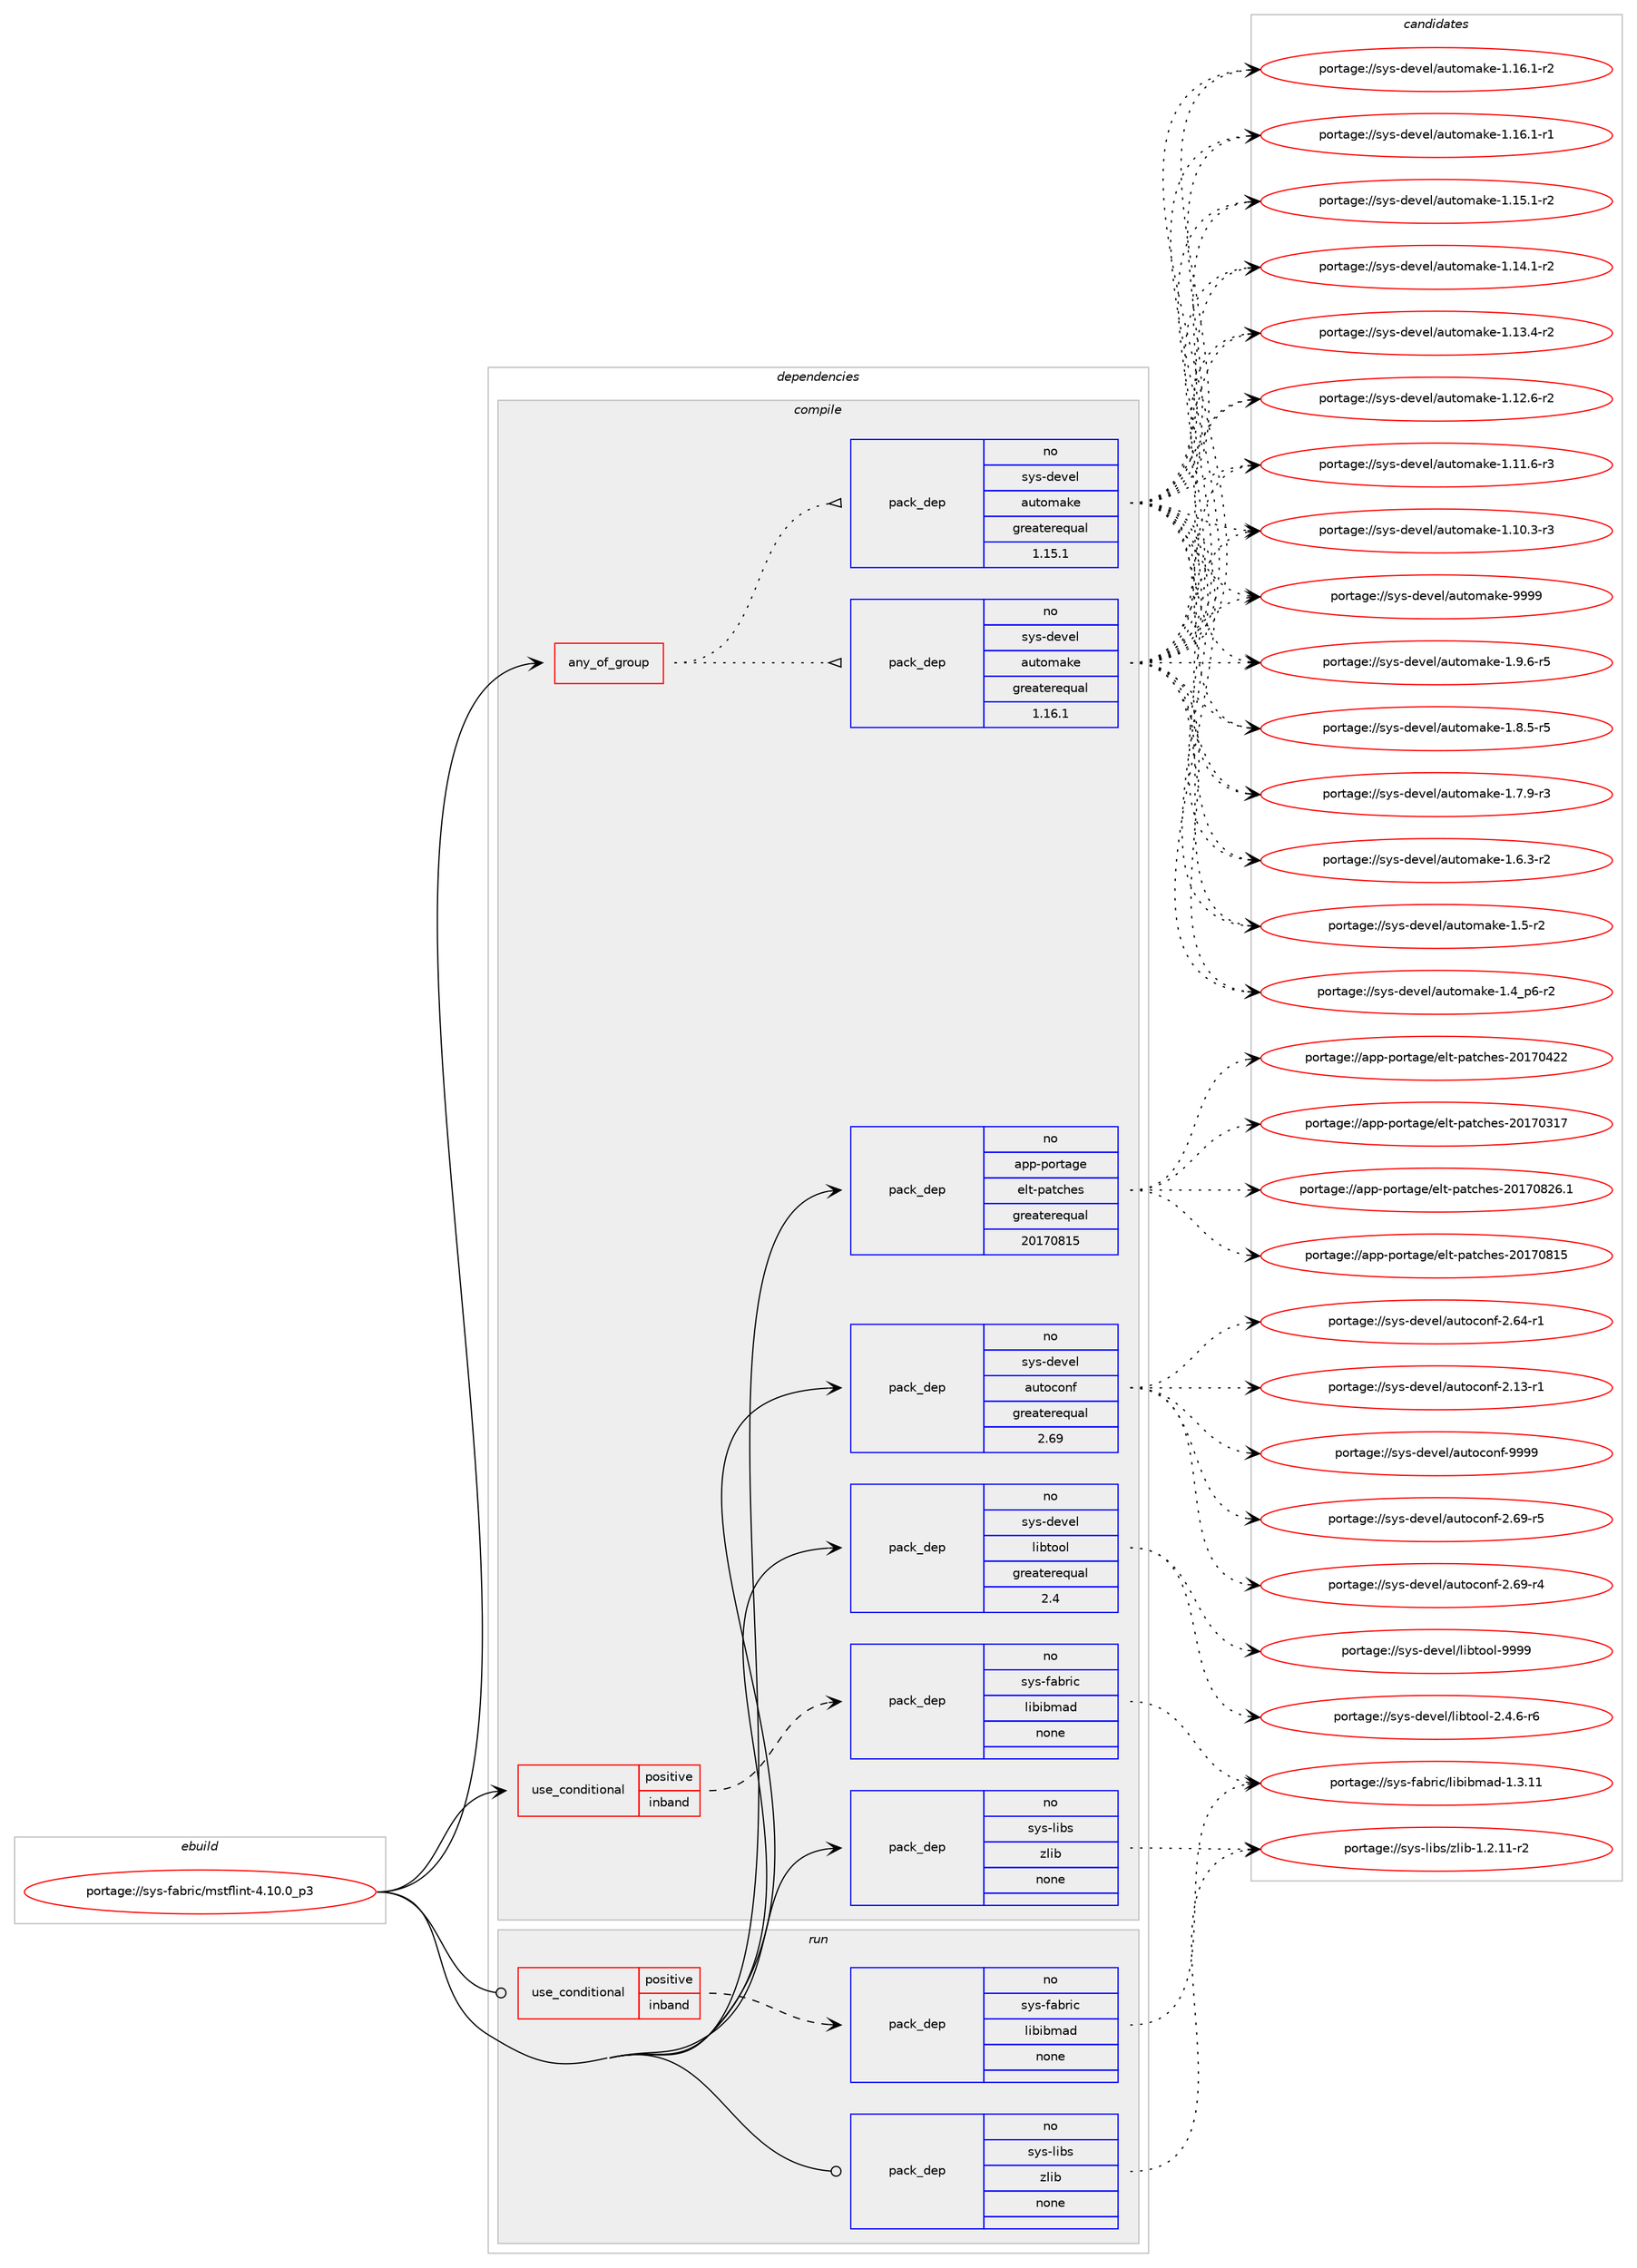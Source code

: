 digraph prolog {

# *************
# Graph options
# *************

newrank=true;
concentrate=true;
compound=true;
graph [rankdir=LR,fontname=Helvetica,fontsize=10,ranksep=1.5];#, ranksep=2.5, nodesep=0.2];
edge  [arrowhead=vee];
node  [fontname=Helvetica,fontsize=10];

# **********
# The ebuild
# **********

subgraph cluster_leftcol {
color=gray;
rank=same;
label=<<i>ebuild</i>>;
id [label="portage://sys-fabric/mstflint-4.10.0_p3", color=red, width=4, href="../sys-fabric/mstflint-4.10.0_p3.svg"];
}

# ****************
# The dependencies
# ****************

subgraph cluster_midcol {
color=gray;
label=<<i>dependencies</i>>;
subgraph cluster_compile {
fillcolor="#eeeeee";
style=filled;
label=<<i>compile</i>>;
subgraph any623 {
dependency24766 [label=<<TABLE BORDER="0" CELLBORDER="1" CELLSPACING="0" CELLPADDING="4"><TR><TD CELLPADDING="10">any_of_group</TD></TR></TABLE>>, shape=none, color=red];subgraph pack20004 {
dependency24767 [label=<<TABLE BORDER="0" CELLBORDER="1" CELLSPACING="0" CELLPADDING="4" WIDTH="220"><TR><TD ROWSPAN="6" CELLPADDING="30">pack_dep</TD></TR><TR><TD WIDTH="110">no</TD></TR><TR><TD>sys-devel</TD></TR><TR><TD>automake</TD></TR><TR><TD>greaterequal</TD></TR><TR><TD>1.16.1</TD></TR></TABLE>>, shape=none, color=blue];
}
dependency24766:e -> dependency24767:w [weight=20,style="dotted",arrowhead="oinv"];
subgraph pack20005 {
dependency24768 [label=<<TABLE BORDER="0" CELLBORDER="1" CELLSPACING="0" CELLPADDING="4" WIDTH="220"><TR><TD ROWSPAN="6" CELLPADDING="30">pack_dep</TD></TR><TR><TD WIDTH="110">no</TD></TR><TR><TD>sys-devel</TD></TR><TR><TD>automake</TD></TR><TR><TD>greaterequal</TD></TR><TR><TD>1.15.1</TD></TR></TABLE>>, shape=none, color=blue];
}
dependency24766:e -> dependency24768:w [weight=20,style="dotted",arrowhead="oinv"];
}
id:e -> dependency24766:w [weight=20,style="solid",arrowhead="vee"];
subgraph cond4137 {
dependency24769 [label=<<TABLE BORDER="0" CELLBORDER="1" CELLSPACING="0" CELLPADDING="4"><TR><TD ROWSPAN="3" CELLPADDING="10">use_conditional</TD></TR><TR><TD>positive</TD></TR><TR><TD>inband</TD></TR></TABLE>>, shape=none, color=red];
subgraph pack20006 {
dependency24770 [label=<<TABLE BORDER="0" CELLBORDER="1" CELLSPACING="0" CELLPADDING="4" WIDTH="220"><TR><TD ROWSPAN="6" CELLPADDING="30">pack_dep</TD></TR><TR><TD WIDTH="110">no</TD></TR><TR><TD>sys-fabric</TD></TR><TR><TD>libibmad</TD></TR><TR><TD>none</TD></TR><TR><TD></TD></TR></TABLE>>, shape=none, color=blue];
}
dependency24769:e -> dependency24770:w [weight=20,style="dashed",arrowhead="vee"];
}
id:e -> dependency24769:w [weight=20,style="solid",arrowhead="vee"];
subgraph pack20007 {
dependency24771 [label=<<TABLE BORDER="0" CELLBORDER="1" CELLSPACING="0" CELLPADDING="4" WIDTH="220"><TR><TD ROWSPAN="6" CELLPADDING="30">pack_dep</TD></TR><TR><TD WIDTH="110">no</TD></TR><TR><TD>app-portage</TD></TR><TR><TD>elt-patches</TD></TR><TR><TD>greaterequal</TD></TR><TR><TD>20170815</TD></TR></TABLE>>, shape=none, color=blue];
}
id:e -> dependency24771:w [weight=20,style="solid",arrowhead="vee"];
subgraph pack20008 {
dependency24772 [label=<<TABLE BORDER="0" CELLBORDER="1" CELLSPACING="0" CELLPADDING="4" WIDTH="220"><TR><TD ROWSPAN="6" CELLPADDING="30">pack_dep</TD></TR><TR><TD WIDTH="110">no</TD></TR><TR><TD>sys-devel</TD></TR><TR><TD>autoconf</TD></TR><TR><TD>greaterequal</TD></TR><TR><TD>2.69</TD></TR></TABLE>>, shape=none, color=blue];
}
id:e -> dependency24772:w [weight=20,style="solid",arrowhead="vee"];
subgraph pack20009 {
dependency24773 [label=<<TABLE BORDER="0" CELLBORDER="1" CELLSPACING="0" CELLPADDING="4" WIDTH="220"><TR><TD ROWSPAN="6" CELLPADDING="30">pack_dep</TD></TR><TR><TD WIDTH="110">no</TD></TR><TR><TD>sys-devel</TD></TR><TR><TD>libtool</TD></TR><TR><TD>greaterequal</TD></TR><TR><TD>2.4</TD></TR></TABLE>>, shape=none, color=blue];
}
id:e -> dependency24773:w [weight=20,style="solid",arrowhead="vee"];
subgraph pack20010 {
dependency24774 [label=<<TABLE BORDER="0" CELLBORDER="1" CELLSPACING="0" CELLPADDING="4" WIDTH="220"><TR><TD ROWSPAN="6" CELLPADDING="30">pack_dep</TD></TR><TR><TD WIDTH="110">no</TD></TR><TR><TD>sys-libs</TD></TR><TR><TD>zlib</TD></TR><TR><TD>none</TD></TR><TR><TD></TD></TR></TABLE>>, shape=none, color=blue];
}
id:e -> dependency24774:w [weight=20,style="solid",arrowhead="vee"];
}
subgraph cluster_compileandrun {
fillcolor="#eeeeee";
style=filled;
label=<<i>compile and run</i>>;
}
subgraph cluster_run {
fillcolor="#eeeeee";
style=filled;
label=<<i>run</i>>;
subgraph cond4138 {
dependency24775 [label=<<TABLE BORDER="0" CELLBORDER="1" CELLSPACING="0" CELLPADDING="4"><TR><TD ROWSPAN="3" CELLPADDING="10">use_conditional</TD></TR><TR><TD>positive</TD></TR><TR><TD>inband</TD></TR></TABLE>>, shape=none, color=red];
subgraph pack20011 {
dependency24776 [label=<<TABLE BORDER="0" CELLBORDER="1" CELLSPACING="0" CELLPADDING="4" WIDTH="220"><TR><TD ROWSPAN="6" CELLPADDING="30">pack_dep</TD></TR><TR><TD WIDTH="110">no</TD></TR><TR><TD>sys-fabric</TD></TR><TR><TD>libibmad</TD></TR><TR><TD>none</TD></TR><TR><TD></TD></TR></TABLE>>, shape=none, color=blue];
}
dependency24775:e -> dependency24776:w [weight=20,style="dashed",arrowhead="vee"];
}
id:e -> dependency24775:w [weight=20,style="solid",arrowhead="odot"];
subgraph pack20012 {
dependency24777 [label=<<TABLE BORDER="0" CELLBORDER="1" CELLSPACING="0" CELLPADDING="4" WIDTH="220"><TR><TD ROWSPAN="6" CELLPADDING="30">pack_dep</TD></TR><TR><TD WIDTH="110">no</TD></TR><TR><TD>sys-libs</TD></TR><TR><TD>zlib</TD></TR><TR><TD>none</TD></TR><TR><TD></TD></TR></TABLE>>, shape=none, color=blue];
}
id:e -> dependency24777:w [weight=20,style="solid",arrowhead="odot"];
}
}

# **************
# The candidates
# **************

subgraph cluster_choices {
rank=same;
color=gray;
label=<<i>candidates</i>>;

subgraph choice20004 {
color=black;
nodesep=1;
choice115121115451001011181011084797117116111109971071014557575757 [label="portage://sys-devel/automake-9999", color=red, width=4,href="../sys-devel/automake-9999.svg"];
choice115121115451001011181011084797117116111109971071014549465746544511453 [label="portage://sys-devel/automake-1.9.6-r5", color=red, width=4,href="../sys-devel/automake-1.9.6-r5.svg"];
choice115121115451001011181011084797117116111109971071014549465646534511453 [label="portage://sys-devel/automake-1.8.5-r5", color=red, width=4,href="../sys-devel/automake-1.8.5-r5.svg"];
choice115121115451001011181011084797117116111109971071014549465546574511451 [label="portage://sys-devel/automake-1.7.9-r3", color=red, width=4,href="../sys-devel/automake-1.7.9-r3.svg"];
choice115121115451001011181011084797117116111109971071014549465446514511450 [label="portage://sys-devel/automake-1.6.3-r2", color=red, width=4,href="../sys-devel/automake-1.6.3-r2.svg"];
choice11512111545100101118101108479711711611110997107101454946534511450 [label="portage://sys-devel/automake-1.5-r2", color=red, width=4,href="../sys-devel/automake-1.5-r2.svg"];
choice115121115451001011181011084797117116111109971071014549465295112544511450 [label="portage://sys-devel/automake-1.4_p6-r2", color=red, width=4,href="../sys-devel/automake-1.4_p6-r2.svg"];
choice11512111545100101118101108479711711611110997107101454946495446494511450 [label="portage://sys-devel/automake-1.16.1-r2", color=red, width=4,href="../sys-devel/automake-1.16.1-r2.svg"];
choice11512111545100101118101108479711711611110997107101454946495446494511449 [label="portage://sys-devel/automake-1.16.1-r1", color=red, width=4,href="../sys-devel/automake-1.16.1-r1.svg"];
choice11512111545100101118101108479711711611110997107101454946495346494511450 [label="portage://sys-devel/automake-1.15.1-r2", color=red, width=4,href="../sys-devel/automake-1.15.1-r2.svg"];
choice11512111545100101118101108479711711611110997107101454946495246494511450 [label="portage://sys-devel/automake-1.14.1-r2", color=red, width=4,href="../sys-devel/automake-1.14.1-r2.svg"];
choice11512111545100101118101108479711711611110997107101454946495146524511450 [label="portage://sys-devel/automake-1.13.4-r2", color=red, width=4,href="../sys-devel/automake-1.13.4-r2.svg"];
choice11512111545100101118101108479711711611110997107101454946495046544511450 [label="portage://sys-devel/automake-1.12.6-r2", color=red, width=4,href="../sys-devel/automake-1.12.6-r2.svg"];
choice11512111545100101118101108479711711611110997107101454946494946544511451 [label="portage://sys-devel/automake-1.11.6-r3", color=red, width=4,href="../sys-devel/automake-1.11.6-r3.svg"];
choice11512111545100101118101108479711711611110997107101454946494846514511451 [label="portage://sys-devel/automake-1.10.3-r3", color=red, width=4,href="../sys-devel/automake-1.10.3-r3.svg"];
dependency24767:e -> choice115121115451001011181011084797117116111109971071014557575757:w [style=dotted,weight="100"];
dependency24767:e -> choice115121115451001011181011084797117116111109971071014549465746544511453:w [style=dotted,weight="100"];
dependency24767:e -> choice115121115451001011181011084797117116111109971071014549465646534511453:w [style=dotted,weight="100"];
dependency24767:e -> choice115121115451001011181011084797117116111109971071014549465546574511451:w [style=dotted,weight="100"];
dependency24767:e -> choice115121115451001011181011084797117116111109971071014549465446514511450:w [style=dotted,weight="100"];
dependency24767:e -> choice11512111545100101118101108479711711611110997107101454946534511450:w [style=dotted,weight="100"];
dependency24767:e -> choice115121115451001011181011084797117116111109971071014549465295112544511450:w [style=dotted,weight="100"];
dependency24767:e -> choice11512111545100101118101108479711711611110997107101454946495446494511450:w [style=dotted,weight="100"];
dependency24767:e -> choice11512111545100101118101108479711711611110997107101454946495446494511449:w [style=dotted,weight="100"];
dependency24767:e -> choice11512111545100101118101108479711711611110997107101454946495346494511450:w [style=dotted,weight="100"];
dependency24767:e -> choice11512111545100101118101108479711711611110997107101454946495246494511450:w [style=dotted,weight="100"];
dependency24767:e -> choice11512111545100101118101108479711711611110997107101454946495146524511450:w [style=dotted,weight="100"];
dependency24767:e -> choice11512111545100101118101108479711711611110997107101454946495046544511450:w [style=dotted,weight="100"];
dependency24767:e -> choice11512111545100101118101108479711711611110997107101454946494946544511451:w [style=dotted,weight="100"];
dependency24767:e -> choice11512111545100101118101108479711711611110997107101454946494846514511451:w [style=dotted,weight="100"];
}
subgraph choice20005 {
color=black;
nodesep=1;
choice115121115451001011181011084797117116111109971071014557575757 [label="portage://sys-devel/automake-9999", color=red, width=4,href="../sys-devel/automake-9999.svg"];
choice115121115451001011181011084797117116111109971071014549465746544511453 [label="portage://sys-devel/automake-1.9.6-r5", color=red, width=4,href="../sys-devel/automake-1.9.6-r5.svg"];
choice115121115451001011181011084797117116111109971071014549465646534511453 [label="portage://sys-devel/automake-1.8.5-r5", color=red, width=4,href="../sys-devel/automake-1.8.5-r5.svg"];
choice115121115451001011181011084797117116111109971071014549465546574511451 [label="portage://sys-devel/automake-1.7.9-r3", color=red, width=4,href="../sys-devel/automake-1.7.9-r3.svg"];
choice115121115451001011181011084797117116111109971071014549465446514511450 [label="portage://sys-devel/automake-1.6.3-r2", color=red, width=4,href="../sys-devel/automake-1.6.3-r2.svg"];
choice11512111545100101118101108479711711611110997107101454946534511450 [label="portage://sys-devel/automake-1.5-r2", color=red, width=4,href="../sys-devel/automake-1.5-r2.svg"];
choice115121115451001011181011084797117116111109971071014549465295112544511450 [label="portage://sys-devel/automake-1.4_p6-r2", color=red, width=4,href="../sys-devel/automake-1.4_p6-r2.svg"];
choice11512111545100101118101108479711711611110997107101454946495446494511450 [label="portage://sys-devel/automake-1.16.1-r2", color=red, width=4,href="../sys-devel/automake-1.16.1-r2.svg"];
choice11512111545100101118101108479711711611110997107101454946495446494511449 [label="portage://sys-devel/automake-1.16.1-r1", color=red, width=4,href="../sys-devel/automake-1.16.1-r1.svg"];
choice11512111545100101118101108479711711611110997107101454946495346494511450 [label="portage://sys-devel/automake-1.15.1-r2", color=red, width=4,href="../sys-devel/automake-1.15.1-r2.svg"];
choice11512111545100101118101108479711711611110997107101454946495246494511450 [label="portage://sys-devel/automake-1.14.1-r2", color=red, width=4,href="../sys-devel/automake-1.14.1-r2.svg"];
choice11512111545100101118101108479711711611110997107101454946495146524511450 [label="portage://sys-devel/automake-1.13.4-r2", color=red, width=4,href="../sys-devel/automake-1.13.4-r2.svg"];
choice11512111545100101118101108479711711611110997107101454946495046544511450 [label="portage://sys-devel/automake-1.12.6-r2", color=red, width=4,href="../sys-devel/automake-1.12.6-r2.svg"];
choice11512111545100101118101108479711711611110997107101454946494946544511451 [label="portage://sys-devel/automake-1.11.6-r3", color=red, width=4,href="../sys-devel/automake-1.11.6-r3.svg"];
choice11512111545100101118101108479711711611110997107101454946494846514511451 [label="portage://sys-devel/automake-1.10.3-r3", color=red, width=4,href="../sys-devel/automake-1.10.3-r3.svg"];
dependency24768:e -> choice115121115451001011181011084797117116111109971071014557575757:w [style=dotted,weight="100"];
dependency24768:e -> choice115121115451001011181011084797117116111109971071014549465746544511453:w [style=dotted,weight="100"];
dependency24768:e -> choice115121115451001011181011084797117116111109971071014549465646534511453:w [style=dotted,weight="100"];
dependency24768:e -> choice115121115451001011181011084797117116111109971071014549465546574511451:w [style=dotted,weight="100"];
dependency24768:e -> choice115121115451001011181011084797117116111109971071014549465446514511450:w [style=dotted,weight="100"];
dependency24768:e -> choice11512111545100101118101108479711711611110997107101454946534511450:w [style=dotted,weight="100"];
dependency24768:e -> choice115121115451001011181011084797117116111109971071014549465295112544511450:w [style=dotted,weight="100"];
dependency24768:e -> choice11512111545100101118101108479711711611110997107101454946495446494511450:w [style=dotted,weight="100"];
dependency24768:e -> choice11512111545100101118101108479711711611110997107101454946495446494511449:w [style=dotted,weight="100"];
dependency24768:e -> choice11512111545100101118101108479711711611110997107101454946495346494511450:w [style=dotted,weight="100"];
dependency24768:e -> choice11512111545100101118101108479711711611110997107101454946495246494511450:w [style=dotted,weight="100"];
dependency24768:e -> choice11512111545100101118101108479711711611110997107101454946495146524511450:w [style=dotted,weight="100"];
dependency24768:e -> choice11512111545100101118101108479711711611110997107101454946495046544511450:w [style=dotted,weight="100"];
dependency24768:e -> choice11512111545100101118101108479711711611110997107101454946494946544511451:w [style=dotted,weight="100"];
dependency24768:e -> choice11512111545100101118101108479711711611110997107101454946494846514511451:w [style=dotted,weight="100"];
}
subgraph choice20006 {
color=black;
nodesep=1;
choice115121115451029798114105994710810598105981099710045494651464949 [label="portage://sys-fabric/libibmad-1.3.11", color=red, width=4,href="../sys-fabric/libibmad-1.3.11.svg"];
dependency24770:e -> choice115121115451029798114105994710810598105981099710045494651464949:w [style=dotted,weight="100"];
}
subgraph choice20007 {
color=black;
nodesep=1;
choice971121124511211111411697103101471011081164511297116991041011154550484955485650544649 [label="portage://app-portage/elt-patches-20170826.1", color=red, width=4,href="../app-portage/elt-patches-20170826.1.svg"];
choice97112112451121111141169710310147101108116451129711699104101115455048495548564953 [label="portage://app-portage/elt-patches-20170815", color=red, width=4,href="../app-portage/elt-patches-20170815.svg"];
choice97112112451121111141169710310147101108116451129711699104101115455048495548525050 [label="portage://app-portage/elt-patches-20170422", color=red, width=4,href="../app-portage/elt-patches-20170422.svg"];
choice97112112451121111141169710310147101108116451129711699104101115455048495548514955 [label="portage://app-portage/elt-patches-20170317", color=red, width=4,href="../app-portage/elt-patches-20170317.svg"];
dependency24771:e -> choice971121124511211111411697103101471011081164511297116991041011154550484955485650544649:w [style=dotted,weight="100"];
dependency24771:e -> choice97112112451121111141169710310147101108116451129711699104101115455048495548564953:w [style=dotted,weight="100"];
dependency24771:e -> choice97112112451121111141169710310147101108116451129711699104101115455048495548525050:w [style=dotted,weight="100"];
dependency24771:e -> choice97112112451121111141169710310147101108116451129711699104101115455048495548514955:w [style=dotted,weight="100"];
}
subgraph choice20008 {
color=black;
nodesep=1;
choice115121115451001011181011084797117116111991111101024557575757 [label="portage://sys-devel/autoconf-9999", color=red, width=4,href="../sys-devel/autoconf-9999.svg"];
choice1151211154510010111810110847971171161119911111010245504654574511453 [label="portage://sys-devel/autoconf-2.69-r5", color=red, width=4,href="../sys-devel/autoconf-2.69-r5.svg"];
choice1151211154510010111810110847971171161119911111010245504654574511452 [label="portage://sys-devel/autoconf-2.69-r4", color=red, width=4,href="../sys-devel/autoconf-2.69-r4.svg"];
choice1151211154510010111810110847971171161119911111010245504654524511449 [label="portage://sys-devel/autoconf-2.64-r1", color=red, width=4,href="../sys-devel/autoconf-2.64-r1.svg"];
choice1151211154510010111810110847971171161119911111010245504649514511449 [label="portage://sys-devel/autoconf-2.13-r1", color=red, width=4,href="../sys-devel/autoconf-2.13-r1.svg"];
dependency24772:e -> choice115121115451001011181011084797117116111991111101024557575757:w [style=dotted,weight="100"];
dependency24772:e -> choice1151211154510010111810110847971171161119911111010245504654574511453:w [style=dotted,weight="100"];
dependency24772:e -> choice1151211154510010111810110847971171161119911111010245504654574511452:w [style=dotted,weight="100"];
dependency24772:e -> choice1151211154510010111810110847971171161119911111010245504654524511449:w [style=dotted,weight="100"];
dependency24772:e -> choice1151211154510010111810110847971171161119911111010245504649514511449:w [style=dotted,weight="100"];
}
subgraph choice20009 {
color=black;
nodesep=1;
choice1151211154510010111810110847108105981161111111084557575757 [label="portage://sys-devel/libtool-9999", color=red, width=4,href="../sys-devel/libtool-9999.svg"];
choice1151211154510010111810110847108105981161111111084550465246544511454 [label="portage://sys-devel/libtool-2.4.6-r6", color=red, width=4,href="../sys-devel/libtool-2.4.6-r6.svg"];
dependency24773:e -> choice1151211154510010111810110847108105981161111111084557575757:w [style=dotted,weight="100"];
dependency24773:e -> choice1151211154510010111810110847108105981161111111084550465246544511454:w [style=dotted,weight="100"];
}
subgraph choice20010 {
color=black;
nodesep=1;
choice11512111545108105981154712210810598454946504649494511450 [label="portage://sys-libs/zlib-1.2.11-r2", color=red, width=4,href="../sys-libs/zlib-1.2.11-r2.svg"];
dependency24774:e -> choice11512111545108105981154712210810598454946504649494511450:w [style=dotted,weight="100"];
}
subgraph choice20011 {
color=black;
nodesep=1;
choice115121115451029798114105994710810598105981099710045494651464949 [label="portage://sys-fabric/libibmad-1.3.11", color=red, width=4,href="../sys-fabric/libibmad-1.3.11.svg"];
dependency24776:e -> choice115121115451029798114105994710810598105981099710045494651464949:w [style=dotted,weight="100"];
}
subgraph choice20012 {
color=black;
nodesep=1;
choice11512111545108105981154712210810598454946504649494511450 [label="portage://sys-libs/zlib-1.2.11-r2", color=red, width=4,href="../sys-libs/zlib-1.2.11-r2.svg"];
dependency24777:e -> choice11512111545108105981154712210810598454946504649494511450:w [style=dotted,weight="100"];
}
}

}
